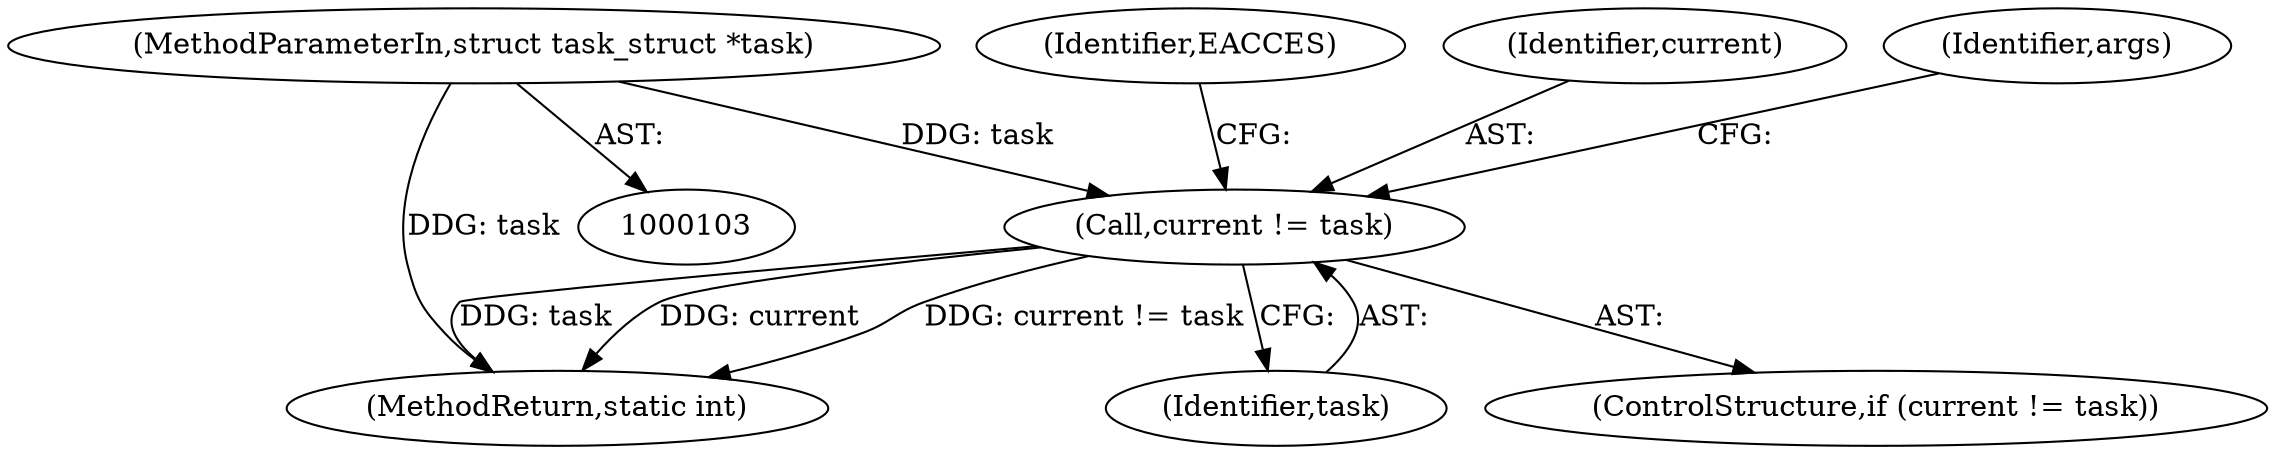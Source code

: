 digraph "0_linux_30a46a4647fd1df9cf52e43bf467f0d9265096ca@pointer" {
"1000147" [label="(Call,current != task)"];
"1000104" [label="(MethodParameterIn,struct task_struct *task)"];
"1000152" [label="(Identifier,EACCES)"];
"1000148" [label="(Identifier,current)"];
"1000146" [label="(ControlStructure,if (current != task))"];
"1000104" [label="(MethodParameterIn,struct task_struct *task)"];
"1000147" [label="(Call,current != task)"];
"1000336" [label="(MethodReturn,static int)"];
"1000149" [label="(Identifier,task)"];
"1000154" [label="(Identifier,args)"];
"1000147" -> "1000146"  [label="AST: "];
"1000147" -> "1000149"  [label="CFG: "];
"1000148" -> "1000147"  [label="AST: "];
"1000149" -> "1000147"  [label="AST: "];
"1000152" -> "1000147"  [label="CFG: "];
"1000154" -> "1000147"  [label="CFG: "];
"1000147" -> "1000336"  [label="DDG: task"];
"1000147" -> "1000336"  [label="DDG: current"];
"1000147" -> "1000336"  [label="DDG: current != task"];
"1000104" -> "1000147"  [label="DDG: task"];
"1000104" -> "1000103"  [label="AST: "];
"1000104" -> "1000336"  [label="DDG: task"];
}
